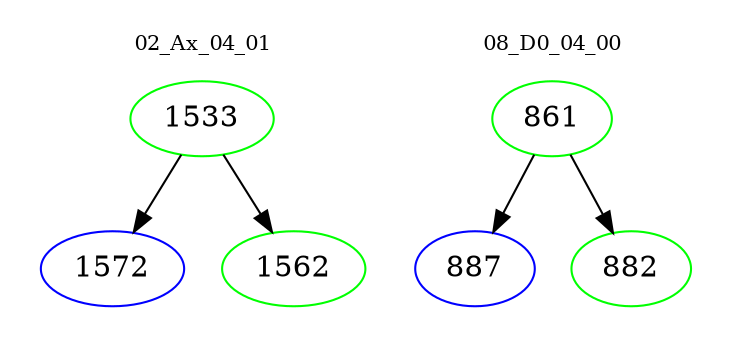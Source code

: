 digraph{
subgraph cluster_0 {
color = white
label = "02_Ax_04_01";
fontsize=10;
T0_1533 [label="1533", color="green"]
T0_1533 -> T0_1572 [color="black"]
T0_1572 [label="1572", color="blue"]
T0_1533 -> T0_1562 [color="black"]
T0_1562 [label="1562", color="green"]
}
subgraph cluster_1 {
color = white
label = "08_D0_04_00";
fontsize=10;
T1_861 [label="861", color="green"]
T1_861 -> T1_887 [color="black"]
T1_887 [label="887", color="blue"]
T1_861 -> T1_882 [color="black"]
T1_882 [label="882", color="green"]
}
}
